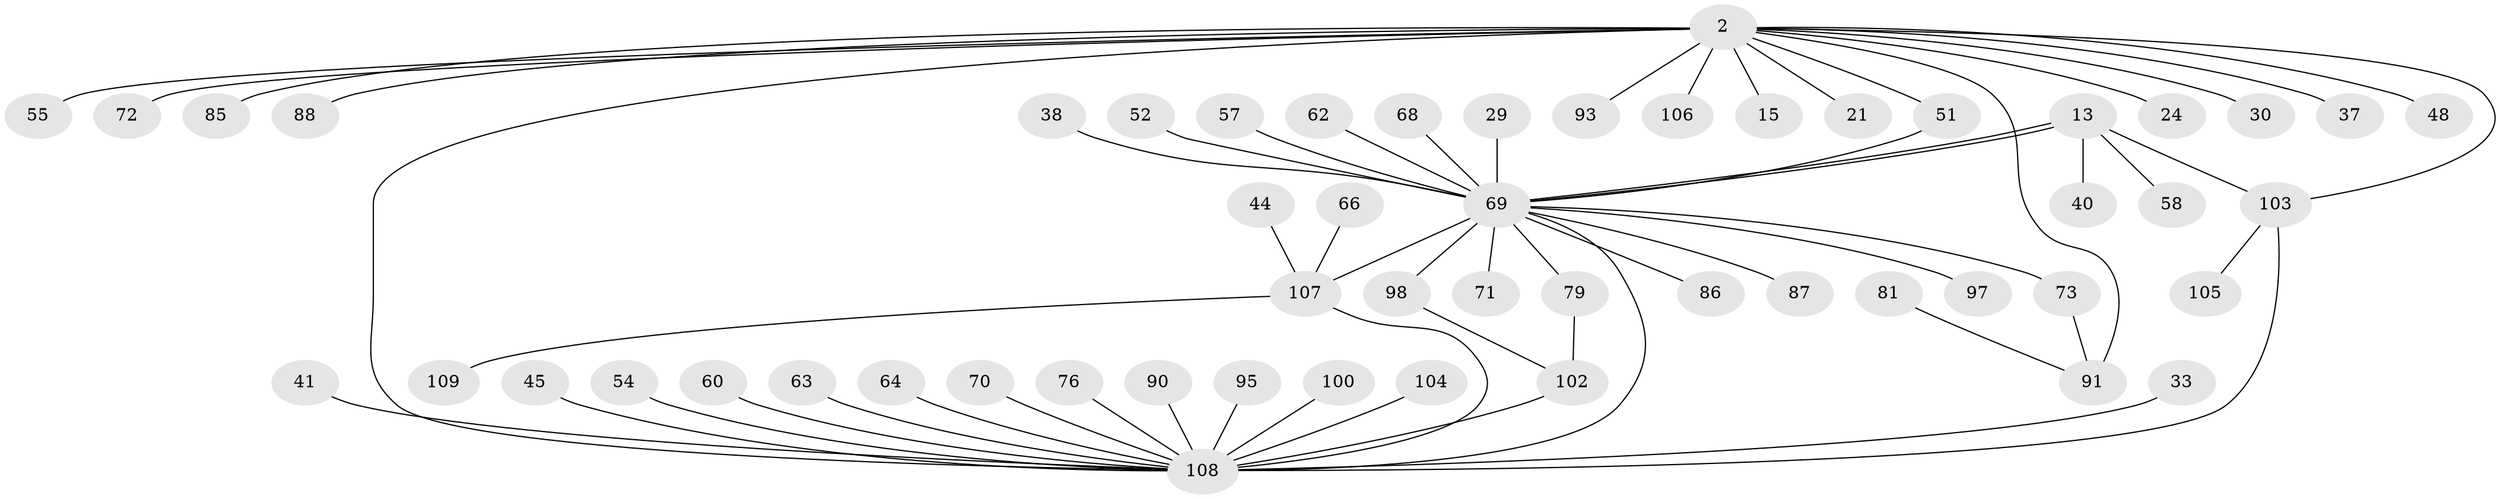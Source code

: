 // original degree distribution, {3: 0.1651376146788991, 26: 0.009174311926605505, 17: 0.009174311926605505, 2: 0.1834862385321101, 10: 0.01834862385321101, 4: 0.06422018348623854, 11: 0.009174311926605505, 9: 0.009174311926605505, 7: 0.009174311926605505, 1: 0.4954128440366973, 5: 0.01834862385321101, 6: 0.009174311926605505}
// Generated by graph-tools (version 1.1) at 2025/51/03/04/25 21:51:18]
// undirected, 54 vertices, 61 edges
graph export_dot {
graph [start="1"]
  node [color=gray90,style=filled];
  2;
  13;
  15;
  21;
  24 [super="+16"];
  29;
  30;
  33;
  37;
  38;
  40;
  41;
  44;
  45;
  48;
  51 [super="+47"];
  52;
  54;
  55;
  57;
  58 [super="+36+43"];
  60;
  62;
  63 [super="+25"];
  64;
  66;
  68;
  69 [super="+17+39"];
  70;
  71;
  72;
  73 [super="+11"];
  76;
  79 [super="+59"];
  81 [super="+26"];
  85;
  86;
  87;
  88 [super="+49"];
  90 [super="+28"];
  91 [super="+4+20+84"];
  93;
  95;
  97;
  98 [super="+83+94+67"];
  100;
  102 [super="+53"];
  103 [super="+8+96"];
  104;
  105;
  106 [super="+78"];
  107 [super="+89+101+92"];
  108 [super="+56+75+99"];
  109;
  2 -- 15;
  2 -- 21;
  2 -- 30;
  2 -- 37;
  2 -- 48;
  2 -- 51 [weight=2];
  2 -- 55;
  2 -- 72;
  2 -- 85;
  2 -- 88 [weight=2];
  2 -- 93;
  2 -- 103 [weight=2];
  2 -- 91 [weight=3];
  2 -- 108 [weight=6];
  2 -- 24;
  2 -- 106;
  13 -- 40;
  13 -- 69 [weight=3];
  13 -- 69;
  13 -- 58;
  13 -- 103;
  29 -- 69;
  33 -- 108;
  38 -- 69;
  41 -- 108;
  44 -- 107;
  45 -- 108;
  51 -- 69;
  52 -- 69;
  54 -- 108;
  57 -- 69;
  60 -- 108;
  62 -- 69;
  63 -- 108;
  64 -- 108;
  66 -- 107;
  68 -- 69;
  69 -- 71;
  69 -- 108 [weight=3];
  69 -- 97;
  69 -- 79;
  69 -- 86;
  69 -- 87;
  69 -- 73;
  69 -- 107 [weight=5];
  69 -- 98 [weight=2];
  70 -- 108;
  73 -- 91;
  76 -- 108;
  79 -- 102;
  81 -- 91;
  90 -- 108;
  95 -- 108;
  98 -- 102;
  100 -- 108;
  102 -- 108 [weight=2];
  103 -- 108 [weight=2];
  103 -- 105;
  104 -- 108;
  107 -- 108 [weight=4];
  107 -- 109;
}

